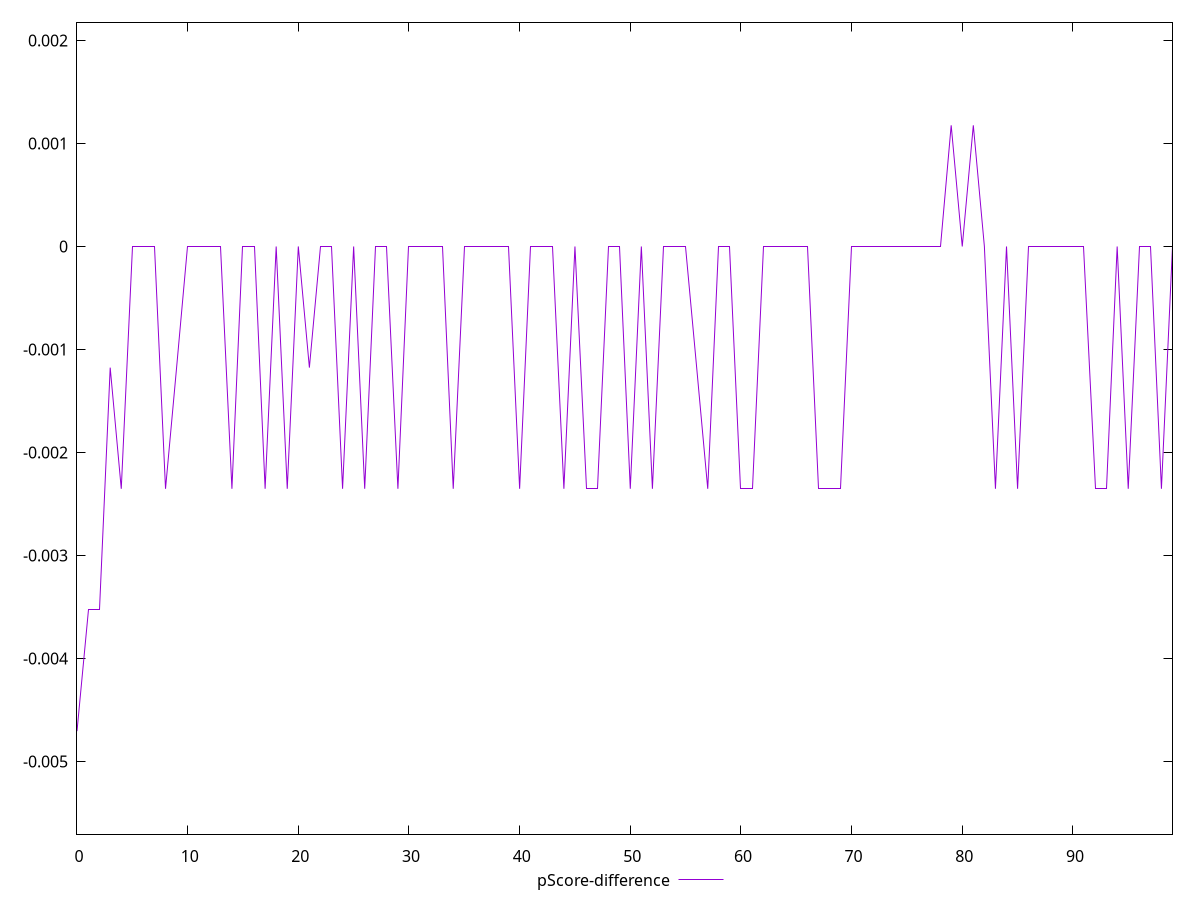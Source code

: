 reset

$pScoreDifference <<EOF
0 -0.004705882352941171
1 -0.003529411764705892
2 -0.003529411764705892
3 -0.0011764705882352788
4 -0.002352941176470613
5 0
6 0
7 0
8 -0.002352941176470613
9 -0.0011764705882352788
10 0
11 0
12 0
13 0
14 -0.002352941176470613
15 0
16 0
17 -0.002352941176470613
18 0
19 -0.002352941176470613
20 0
21 -0.0011764705882352788
22 0
23 0
24 -0.002352941176470613
25 0
26 -0.002352941176470613
27 0
28 0
29 -0.002352941176470613
30 0
31 0
32 0
33 0
34 -0.002352941176470613
35 0
36 0
37 0
38 0
39 0
40 -0.002352941176470613
41 0
42 0
43 0
44 -0.002352941176470613
45 0
46 -0.002352941176470613
47 -0.002352941176470613
48 0
49 0
50 -0.002352941176470613
51 0
52 -0.002352941176470613
53 0
54 0
55 0
56 -0.0011764705882352788
57 -0.002352941176470613
58 0
59 0
60 -0.002352941176470613
61 -0.002352941176470613
62 0
63 0
64 0
65 0
66 0
67 -0.002352941176470613
68 -0.002352941176470613
69 -0.002352941176470613
70 0
71 0
72 0
73 0
74 0
75 0
76 0
77 0
78 0
79 0.0011764705882353343
80 0
81 0.0011764705882353343
82 0
83 -0.002352941176470613
84 0
85 -0.002352941176470613
86 0
87 0
88 0
89 0
90 0
91 0
92 -0.002352941176470613
93 -0.002352941176470613
94 0
95 -0.002352941176470613
96 0
97 0
98 -0.002352941176470613
99 0
EOF

set key outside below
set xrange [0:99]
set yrange [-0.005705882352941171:0.0021764705882353344]
set trange [-0.005705882352941171:0.0021764705882353344]
set terminal svg size 640, 500 enhanced background rgb 'white'
set output "reports/report_00032_2021-02-25T10-28-15.087Z/uses-http2/samples/card/pScore-difference/values.svg"

plot $pScoreDifference title "pScore-difference" with line

reset

